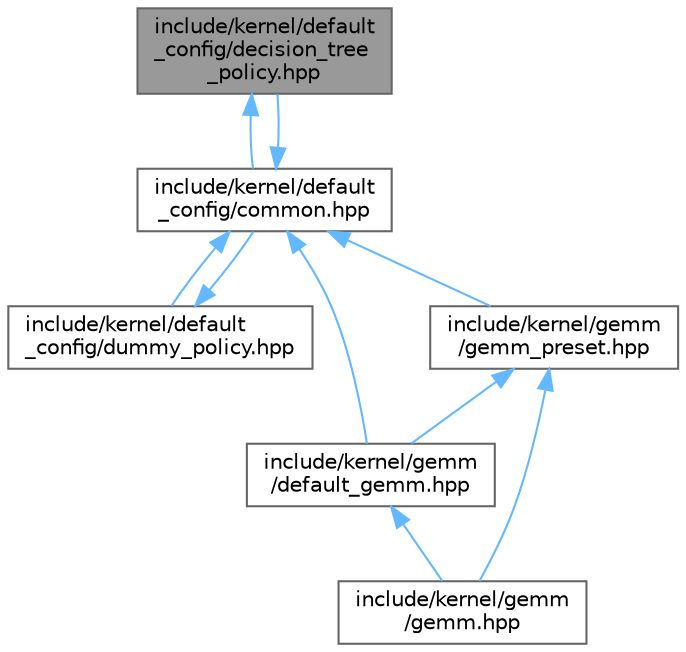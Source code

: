 digraph "include/kernel/default_config/decision_tree_policy.hpp"
{
 // LATEX_PDF_SIZE
  bgcolor="transparent";
  edge [fontname=Helvetica,fontsize=10,labelfontname=Helvetica,labelfontsize=10];
  node [fontname=Helvetica,fontsize=10,shape=box,height=0.2,width=0.4];
  Node1 [id="Node000001",label="include/kernel/default\l_config/decision_tree\l_policy.hpp",height=0.2,width=0.4,color="gray40", fillcolor="grey60", style="filled", fontcolor="black",tooltip=" "];
  Node1 -> Node2 [id="edge1_Node000001_Node000002",dir="back",color="steelblue1",style="solid",tooltip=" "];
  Node2 [id="Node000002",label="include/kernel/default\l_config/common.hpp",height=0.2,width=0.4,color="grey40", fillcolor="white", style="filled",URL="$kernel_2default__config_2common_8hpp.html",tooltip=" "];
  Node2 -> Node1 [id="edge2_Node000002_Node000001",dir="back",color="steelblue1",style="solid",tooltip=" "];
  Node2 -> Node3 [id="edge3_Node000002_Node000003",dir="back",color="steelblue1",style="solid",tooltip=" "];
  Node3 [id="Node000003",label="include/kernel/default\l_config/dummy_policy.hpp",height=0.2,width=0.4,color="grey40", fillcolor="white", style="filled",URL="$dummy__policy_8hpp.html",tooltip=" "];
  Node3 -> Node2 [id="edge4_Node000003_Node000002",dir="back",color="steelblue1",style="solid",tooltip=" "];
  Node2 -> Node4 [id="edge5_Node000002_Node000004",dir="back",color="steelblue1",style="solid",tooltip=" "];
  Node4 [id="Node000004",label="include/kernel/gemm\l/default_gemm.hpp",height=0.2,width=0.4,color="grey40", fillcolor="white", style="filled",URL="$default__gemm_8hpp.html",tooltip="C++ API."];
  Node4 -> Node5 [id="edge6_Node000004_Node000005",dir="back",color="steelblue1",style="solid",tooltip=" "];
  Node5 [id="Node000005",label="include/kernel/gemm\l/gemm.hpp",height=0.2,width=0.4,color="grey40", fillcolor="white", style="filled",URL="$kernel_2gemm_2gemm_8hpp.html",tooltip="C++ API."];
  Node2 -> Node6 [id="edge7_Node000002_Node000006",dir="back",color="steelblue1",style="solid",tooltip=" "];
  Node6 [id="Node000006",label="include/kernel/gemm\l/gemm_preset.hpp",height=0.2,width=0.4,color="grey40", fillcolor="white", style="filled",URL="$gemm__preset_8hpp.html",tooltip=" "];
  Node6 -> Node4 [id="edge8_Node000006_Node000004",dir="back",color="steelblue1",style="solid",tooltip=" "];
  Node6 -> Node5 [id="edge9_Node000006_Node000005",dir="back",color="steelblue1",style="solid",tooltip=" "];
}
